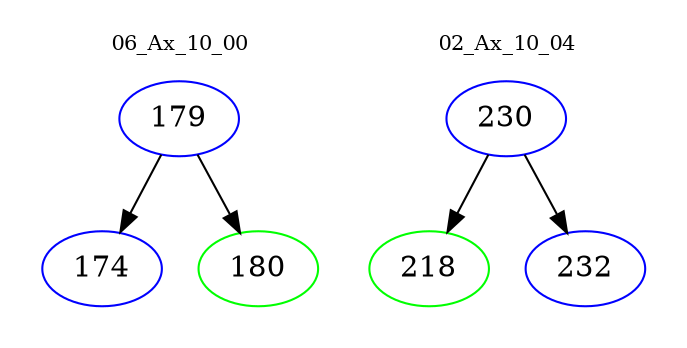 digraph{
subgraph cluster_0 {
color = white
label = "06_Ax_10_00";
fontsize=10;
T0_179 [label="179", color="blue"]
T0_179 -> T0_174 [color="black"]
T0_174 [label="174", color="blue"]
T0_179 -> T0_180 [color="black"]
T0_180 [label="180", color="green"]
}
subgraph cluster_1 {
color = white
label = "02_Ax_10_04";
fontsize=10;
T1_230 [label="230", color="blue"]
T1_230 -> T1_218 [color="black"]
T1_218 [label="218", color="green"]
T1_230 -> T1_232 [color="black"]
T1_232 [label="232", color="blue"]
}
}
